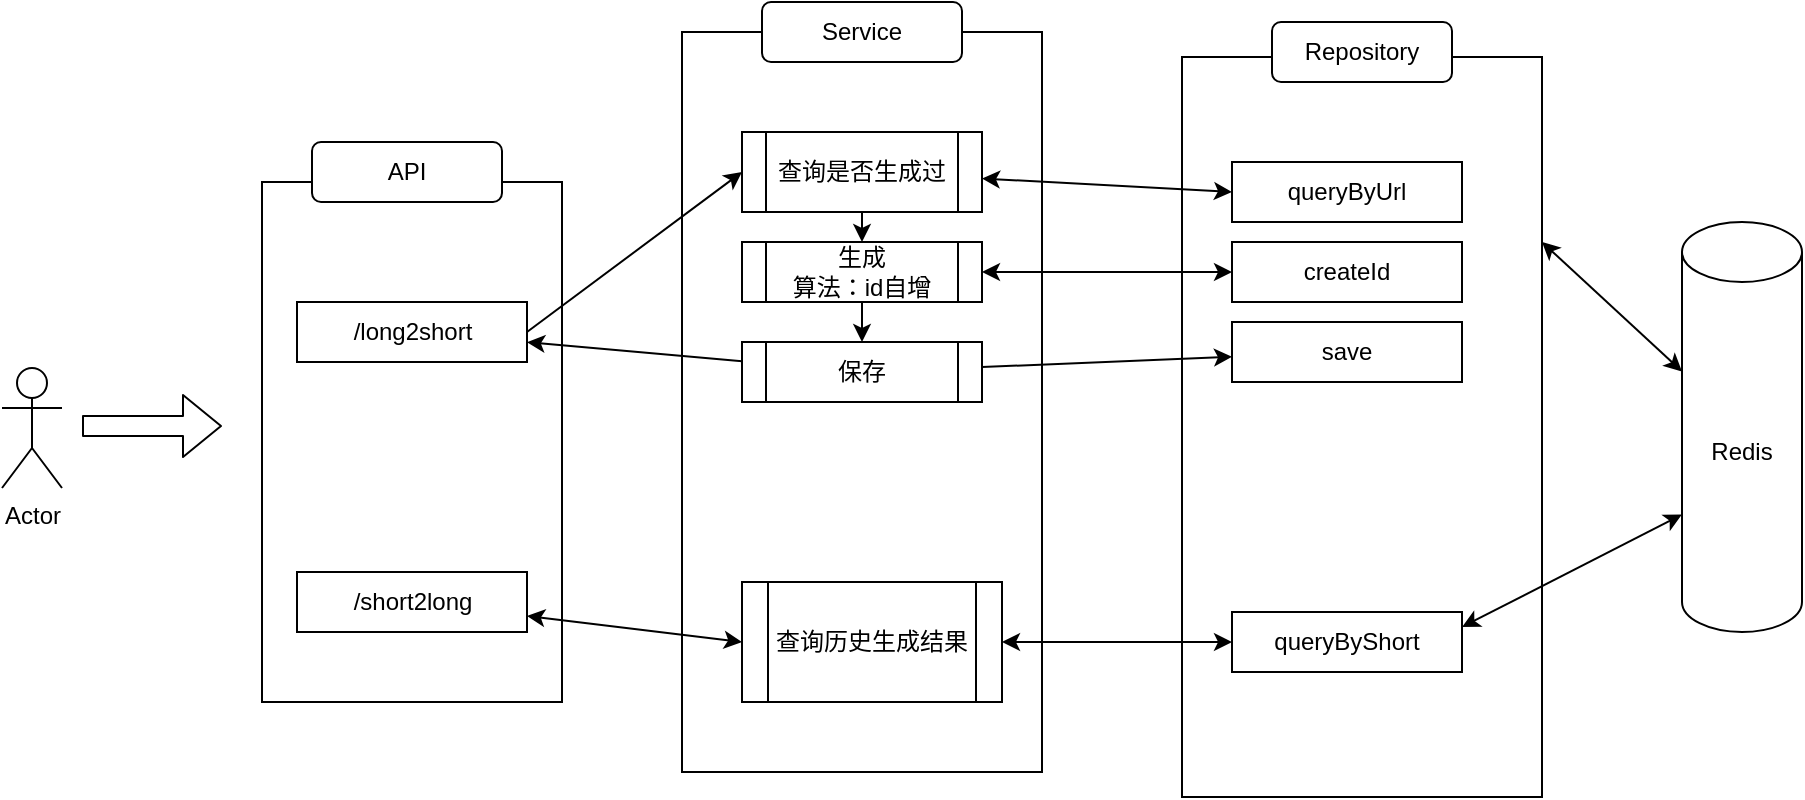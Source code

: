 <mxfile>
    <diagram id="UpLSyK_Sh1WtVyLgjE82" name="Page-1">
        <mxGraphModel dx="1023" dy="642" grid="1" gridSize="10" guides="1" tooltips="1" connect="1" arrows="1" fold="1" page="1" pageScale="1" pageWidth="827" pageHeight="1169" math="0" shadow="0">
            <root>
                <mxCell id="0"/>
                <mxCell id="1" parent="0"/>
                <mxCell id="38" style="edgeStyle=none;html=1;startArrow=classic;startFill=1;exitX=1;exitY=0.25;exitDx=0;exitDy=0;" edge="1" parent="1" source="23" target="6">
                    <mxGeometry relative="1" as="geometry"/>
                </mxCell>
                <mxCell id="23" value="" style="rounded=0;whiteSpace=wrap;html=1;" vertex="1" parent="1">
                    <mxGeometry x="660" y="227.5" width="180" height="370" as="geometry"/>
                </mxCell>
                <mxCell id="21" value="" style="rounded=0;whiteSpace=wrap;html=1;" parent="1" vertex="1">
                    <mxGeometry x="410" y="215" width="180" height="370" as="geometry"/>
                </mxCell>
                <mxCell id="2" value="" style="rounded=0;whiteSpace=wrap;html=1;" parent="1" vertex="1">
                    <mxGeometry x="200" y="290" width="150" height="260" as="geometry"/>
                </mxCell>
                <mxCell id="9" style="edgeStyle=none;html=1;entryX=0;entryY=0.5;entryDx=0;entryDy=0;startArrow=none;startFill=0;exitX=1;exitY=0.5;exitDx=0;exitDy=0;" parent="1" source="10" target="7" edge="1">
                    <mxGeometry relative="1" as="geometry"/>
                </mxCell>
                <mxCell id="6" value="Redis" style="shape=cylinder3;whiteSpace=wrap;html=1;boundedLbl=1;backgroundOutline=1;size=15;" parent="1" vertex="1">
                    <mxGeometry x="910" y="310" width="60" height="205" as="geometry"/>
                </mxCell>
                <mxCell id="31" style="edgeStyle=none;html=1;entryX=0;entryY=0.5;entryDx=0;entryDy=0;startArrow=classic;startFill=1;" edge="1" parent="1" source="7" target="25">
                    <mxGeometry relative="1" as="geometry"/>
                </mxCell>
                <mxCell id="34" style="edgeStyle=none;html=1;startArrow=none;startFill=0;" edge="1" parent="1" source="7" target="11">
                    <mxGeometry relative="1" as="geometry"/>
                </mxCell>
                <mxCell id="7" value="查询是否生成过" style="shape=process;whiteSpace=wrap;html=1;backgroundOutline=1;" parent="1" vertex="1">
                    <mxGeometry x="440" y="265" width="120" height="40" as="geometry"/>
                </mxCell>
                <mxCell id="10" value="/long2short" style="rounded=0;whiteSpace=wrap;html=1;" parent="1" vertex="1">
                    <mxGeometry x="217.5" y="350" width="115" height="30" as="geometry"/>
                </mxCell>
                <mxCell id="32" style="edgeStyle=none;html=1;startArrow=classic;startFill=1;" edge="1" parent="1" source="11" target="26">
                    <mxGeometry relative="1" as="geometry"/>
                </mxCell>
                <mxCell id="35" style="edgeStyle=none;html=1;startArrow=none;startFill=0;" edge="1" parent="1" source="11" target="33">
                    <mxGeometry relative="1" as="geometry"/>
                </mxCell>
                <mxCell id="11" value="生成&lt;br&gt;算法：id自增" style="shape=process;whiteSpace=wrap;html=1;backgroundOutline=1;" parent="1" vertex="1">
                    <mxGeometry x="440" y="320" width="120" height="30" as="geometry"/>
                </mxCell>
                <mxCell id="17" style="edgeStyle=none;html=1;entryX=0;entryY=0.5;entryDx=0;entryDy=0;startArrow=classic;startFill=1;" parent="1" source="14" target="15" edge="1">
                    <mxGeometry relative="1" as="geometry"/>
                </mxCell>
                <mxCell id="14" value="/short2long" style="rounded=0;whiteSpace=wrap;html=1;" parent="1" vertex="1">
                    <mxGeometry x="217.5" y="485" width="115" height="30" as="geometry"/>
                </mxCell>
                <mxCell id="28" style="edgeStyle=none;html=1;startArrow=classic;startFill=1;" edge="1" parent="1" source="15" target="27">
                    <mxGeometry relative="1" as="geometry"/>
                </mxCell>
                <mxCell id="15" value="查询历史生成结果" style="shape=process;whiteSpace=wrap;html=1;backgroundOutline=1;" parent="1" vertex="1">
                    <mxGeometry x="440" y="490" width="130" height="60" as="geometry"/>
                </mxCell>
                <mxCell id="22" value="Service" style="rounded=1;whiteSpace=wrap;html=1;" parent="1" vertex="1">
                    <mxGeometry x="450" y="200" width="100" height="30" as="geometry"/>
                </mxCell>
                <mxCell id="24" value="Repository" style="rounded=1;whiteSpace=wrap;html=1;" vertex="1" parent="1">
                    <mxGeometry x="705" y="210" width="90" height="30" as="geometry"/>
                </mxCell>
                <mxCell id="25" value="queryByUrl" style="rounded=0;whiteSpace=wrap;html=1;" vertex="1" parent="1">
                    <mxGeometry x="685" y="280" width="115" height="30" as="geometry"/>
                </mxCell>
                <mxCell id="26" value="createId" style="rounded=0;whiteSpace=wrap;html=1;" vertex="1" parent="1">
                    <mxGeometry x="685" y="320" width="115" height="30" as="geometry"/>
                </mxCell>
                <mxCell id="29" style="edgeStyle=none;html=1;entryX=0;entryY=0;entryDx=0;entryDy=146.25;entryPerimeter=0;startArrow=classic;startFill=1;exitX=1;exitY=0.25;exitDx=0;exitDy=0;" edge="1" parent="1" source="27" target="6">
                    <mxGeometry relative="1" as="geometry"/>
                </mxCell>
                <mxCell id="27" value="queryByShort" style="rounded=0;whiteSpace=wrap;html=1;" vertex="1" parent="1">
                    <mxGeometry x="685" y="505" width="115" height="30" as="geometry"/>
                </mxCell>
                <mxCell id="30" value="save" style="rounded=0;whiteSpace=wrap;html=1;" vertex="1" parent="1">
                    <mxGeometry x="685" y="360" width="115" height="30" as="geometry"/>
                </mxCell>
                <mxCell id="36" style="edgeStyle=none;html=1;startArrow=none;startFill=0;" edge="1" parent="1" source="33" target="30">
                    <mxGeometry relative="1" as="geometry"/>
                </mxCell>
                <mxCell id="37" style="edgeStyle=none;html=1;startArrow=none;startFill=0;" edge="1" parent="1" source="33" target="10">
                    <mxGeometry relative="1" as="geometry"/>
                </mxCell>
                <mxCell id="33" value="保存" style="shape=process;whiteSpace=wrap;html=1;backgroundOutline=1;" vertex="1" parent="1">
                    <mxGeometry x="440" y="370" width="120" height="30" as="geometry"/>
                </mxCell>
                <mxCell id="39" value="API" style="rounded=1;whiteSpace=wrap;html=1;" vertex="1" parent="1">
                    <mxGeometry x="225" y="270" width="95" height="30" as="geometry"/>
                </mxCell>
                <mxCell id="40" value="" style="shape=flexArrow;endArrow=classic;html=1;" edge="1" parent="1">
                    <mxGeometry width="50" height="50" relative="1" as="geometry">
                        <mxPoint x="110" y="412" as="sourcePoint"/>
                        <mxPoint x="180" y="412" as="targetPoint"/>
                    </mxGeometry>
                </mxCell>
                <mxCell id="41" value="Actor" style="shape=umlActor;verticalLabelPosition=bottom;verticalAlign=top;html=1;outlineConnect=0;" vertex="1" parent="1">
                    <mxGeometry x="70" y="383" width="30" height="60" as="geometry"/>
                </mxCell>
            </root>
        </mxGraphModel>
    </diagram>
</mxfile>